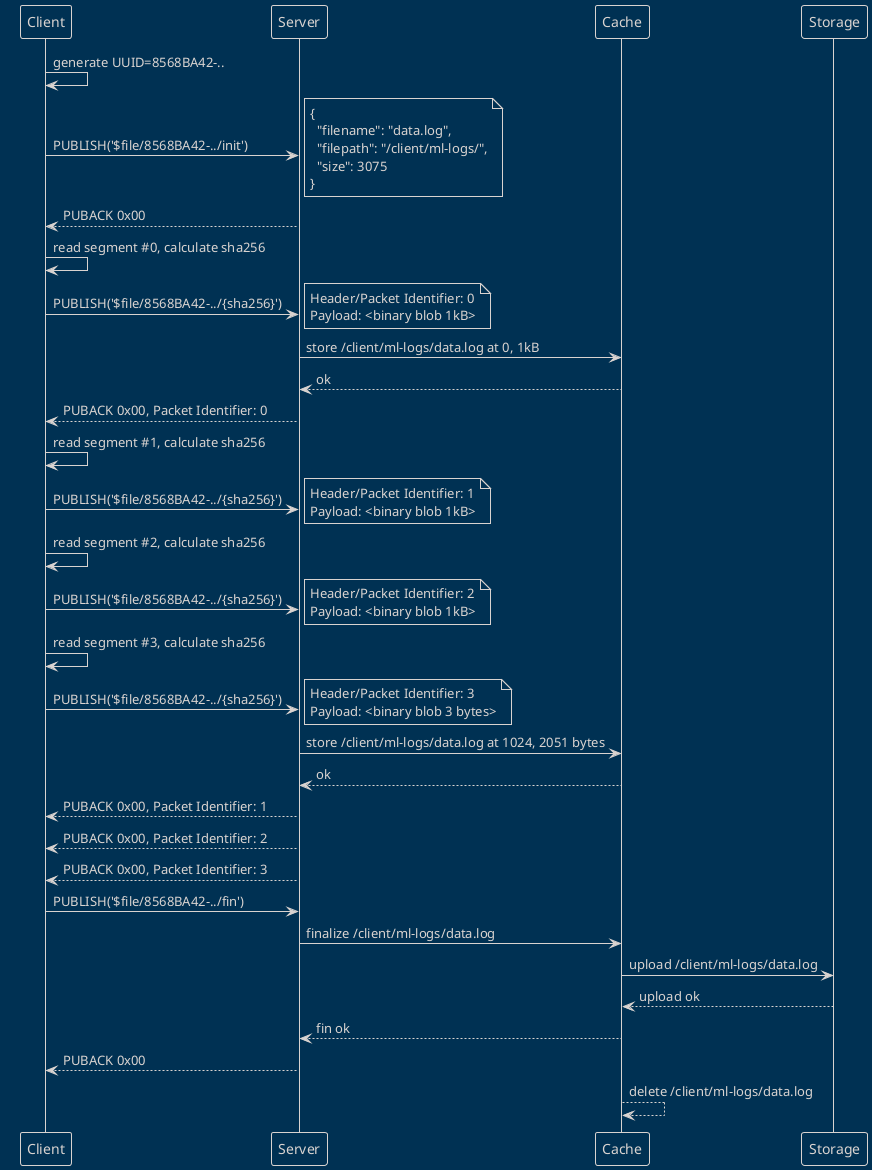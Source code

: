 @startuml
!theme blueprint
Client -> Client: generate UUID=8568BA42-..
Client -> Server: PUBLISH('$file/8568BA42-../init')
note right
{
  "filename": "data.log",
  "filepath": "/client/ml-logs/",
  "size": 3075
}
end note
Server --> Client: PUBACK 0x00
Client -> Client: read segment #0, calculate sha256
Client -> Server: PUBLISH('$file/8568BA42-../{sha256}')
note right
Header/Packet Identifier: 0
Payload: <binary blob 1kB>
end note
Server -> Cache: store /client/ml-logs/data.log at 0, 1kB
Cache --> Server: ok
Server --> Client: PUBACK 0x00, Packet Identifier: 0
Client -> Client: read segment #1, calculate sha256
Client -> Server: PUBLISH('$file/8568BA42-../{sha256}')
note right
Header/Packet Identifier: 1
Payload: <binary blob 1kB>
end note
Client -> Client: read segment #2, calculate sha256
Client -> Server: PUBLISH('$file/8568BA42-../{sha256}')
note right
Header/Packet Identifier: 2
Payload: <binary blob 1kB>
end note
Client -> Client: read segment #3, calculate sha256
Client -> Server: PUBLISH('$file/8568BA42-../{sha256}')
note right
Header/Packet Identifier: 3
Payload: <binary blob 3 bytes>
end note
Server -> Cache: store /client/ml-logs/data.log at 1024, 2051 bytes
Cache --> Server: ok
Server --> Client: PUBACK 0x00, Packet Identifier: 1
Server --> Client: PUBACK 0x00, Packet Identifier: 2
Server --> Client: PUBACK 0x00, Packet Identifier: 3
Client -> Server: PUBLISH('$file/8568BA42-../fin')
Server -> Cache: finalize /client/ml-logs/data.log
Cache -> Storage: upload /client/ml-logs/data.log
Storage --> Cache: upload ok
Cache --> Server: fin ok
Server --> Client: PUBACK 0x00
Cache --> Cache: delete /client/ml-logs/data.log
@enduml
